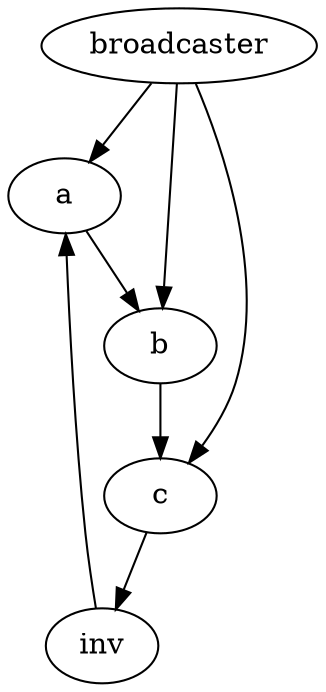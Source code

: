 digraph {
    broadcaster -> a;
    broadcaster -> b;
    broadcaster -> c;
    a -> b;
    b -> c;
    c -> inv;
    inv -> a;
}